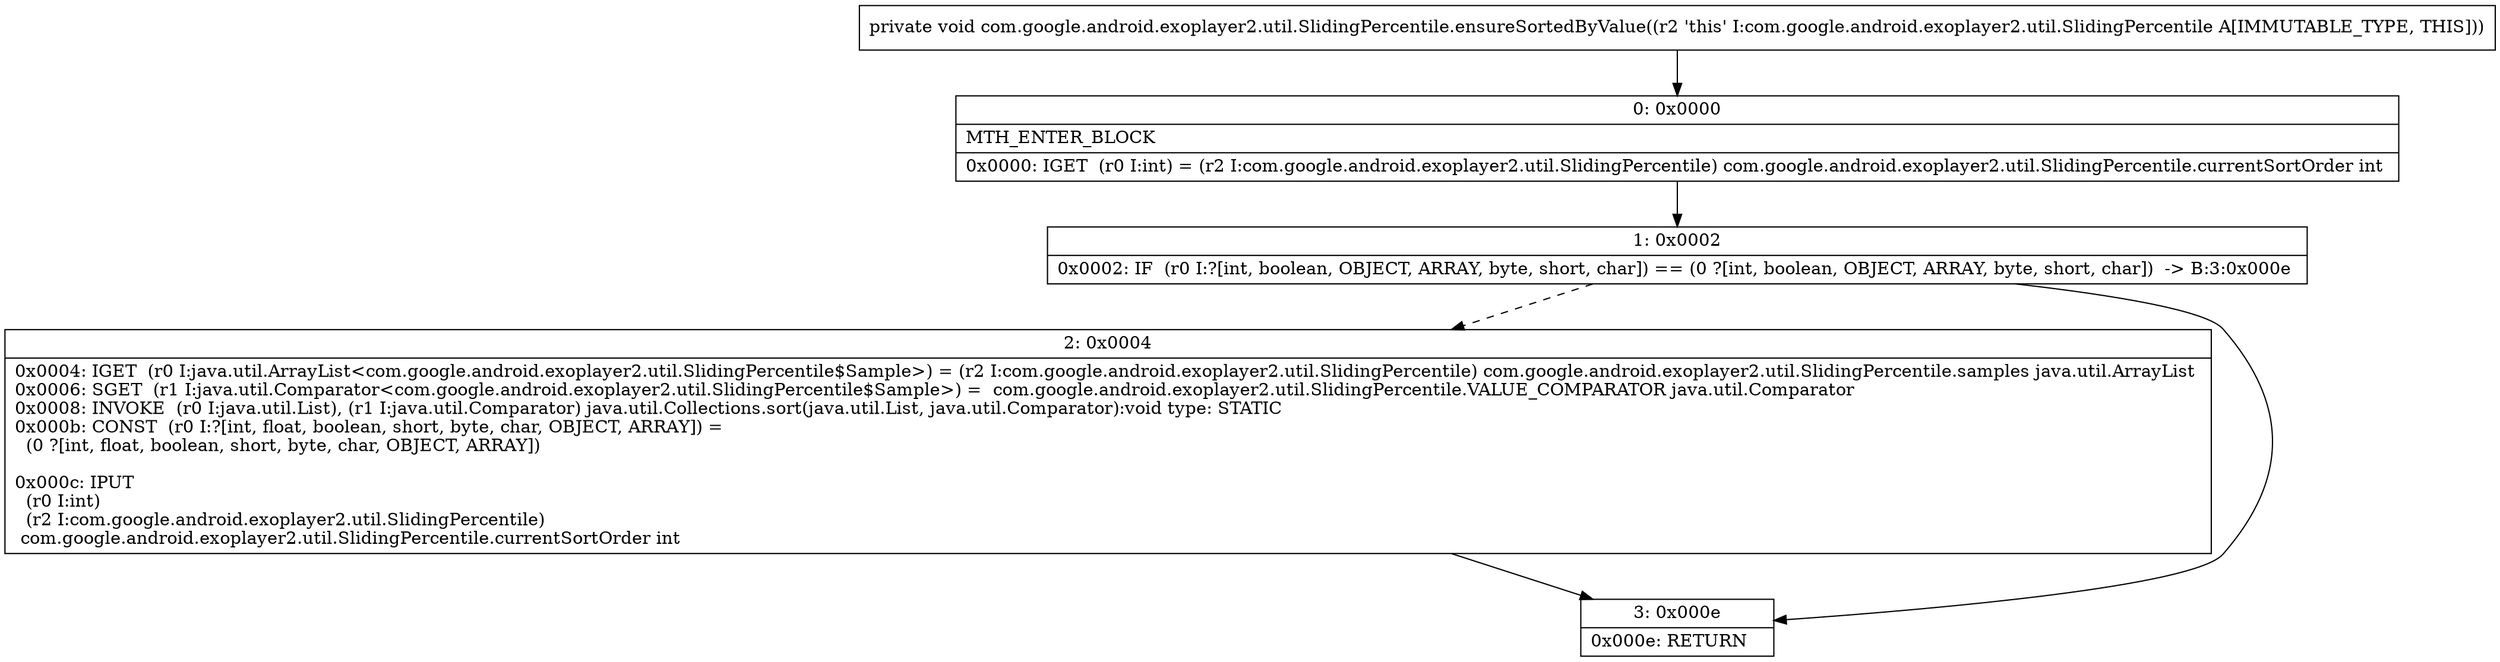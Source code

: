 digraph "CFG forcom.google.android.exoplayer2.util.SlidingPercentile.ensureSortedByValue()V" {
Node_0 [shape=record,label="{0\:\ 0x0000|MTH_ENTER_BLOCK\l|0x0000: IGET  (r0 I:int) = (r2 I:com.google.android.exoplayer2.util.SlidingPercentile) com.google.android.exoplayer2.util.SlidingPercentile.currentSortOrder int \l}"];
Node_1 [shape=record,label="{1\:\ 0x0002|0x0002: IF  (r0 I:?[int, boolean, OBJECT, ARRAY, byte, short, char]) == (0 ?[int, boolean, OBJECT, ARRAY, byte, short, char])  \-\> B:3:0x000e \l}"];
Node_2 [shape=record,label="{2\:\ 0x0004|0x0004: IGET  (r0 I:java.util.ArrayList\<com.google.android.exoplayer2.util.SlidingPercentile$Sample\>) = (r2 I:com.google.android.exoplayer2.util.SlidingPercentile) com.google.android.exoplayer2.util.SlidingPercentile.samples java.util.ArrayList \l0x0006: SGET  (r1 I:java.util.Comparator\<com.google.android.exoplayer2.util.SlidingPercentile$Sample\>) =  com.google.android.exoplayer2.util.SlidingPercentile.VALUE_COMPARATOR java.util.Comparator \l0x0008: INVOKE  (r0 I:java.util.List), (r1 I:java.util.Comparator) java.util.Collections.sort(java.util.List, java.util.Comparator):void type: STATIC \l0x000b: CONST  (r0 I:?[int, float, boolean, short, byte, char, OBJECT, ARRAY]) = \l  (0 ?[int, float, boolean, short, byte, char, OBJECT, ARRAY])\l \l0x000c: IPUT  \l  (r0 I:int)\l  (r2 I:com.google.android.exoplayer2.util.SlidingPercentile)\l com.google.android.exoplayer2.util.SlidingPercentile.currentSortOrder int \l}"];
Node_3 [shape=record,label="{3\:\ 0x000e|0x000e: RETURN   \l}"];
MethodNode[shape=record,label="{private void com.google.android.exoplayer2.util.SlidingPercentile.ensureSortedByValue((r2 'this' I:com.google.android.exoplayer2.util.SlidingPercentile A[IMMUTABLE_TYPE, THIS])) }"];
MethodNode -> Node_0;
Node_0 -> Node_1;
Node_1 -> Node_2[style=dashed];
Node_1 -> Node_3;
Node_2 -> Node_3;
}

